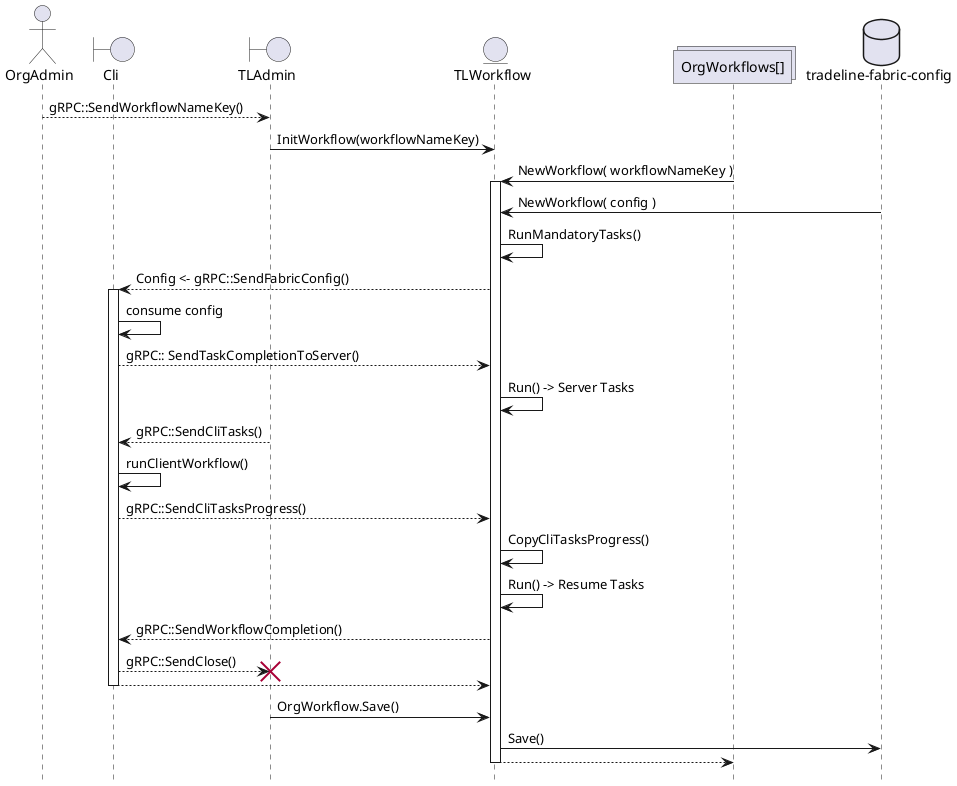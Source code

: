 @startuml
hide footbox

actor OrgAdmin
boundary "Cli"
boundary TLAdmin
entity TLWorkflow
collections "OrgWorkflows[]"
database "tradeline-fabric-config"

OrgAdmin  --> TLAdmin : gRPC::SendWorkflowNameKey()
TLAdmin -> TLWorkflow : InitWorkflow(workflowNameKey)
TLWorkflow <- "OrgWorkflows[]" : NewWorkflow( workflowNameKey )
    Activate TLWorkflow
    TLWorkflow <- "tradeline-fabric-config": NewWorkflow( config )
    TLWorkflow ->  TLWorkflow : RunMandatoryTasks()
    TLWorkflow  --> Cli : Config <- gRPC::SendFabricConfig()

        Activate Cli
        Cli -> Cli : consume config
        Cli --> TLWorkflow : gRPC:: SendTaskCompletionToServer()
        TLWorkflow -> TLWorkflow : Run() -> Server Tasks
        TLAdmin --> "Cli" : gRPC::SendCliTasks()
        Cli -> Cli : runClientWorkflow()
        Cli --> TLWorkflow : gRPC::SendCliTasksProgress()
        TLWorkflow -> TLWorkflow : CopyCliTasksProgress()
        TLWorkflow -> TLWorkflow : Run() -> Resume Tasks
        TLWorkflow --> Cli : gRPC::SendWorkflowCompletion()
        Cli --> TLAdmin !! : gRPC::SendClose()
        return

    TLAdmin -> TLWorkflow : OrgWorkflow.Save()
    TLWorkflow -> "tradeline-fabric-config" : Save()

    return
@enduml
